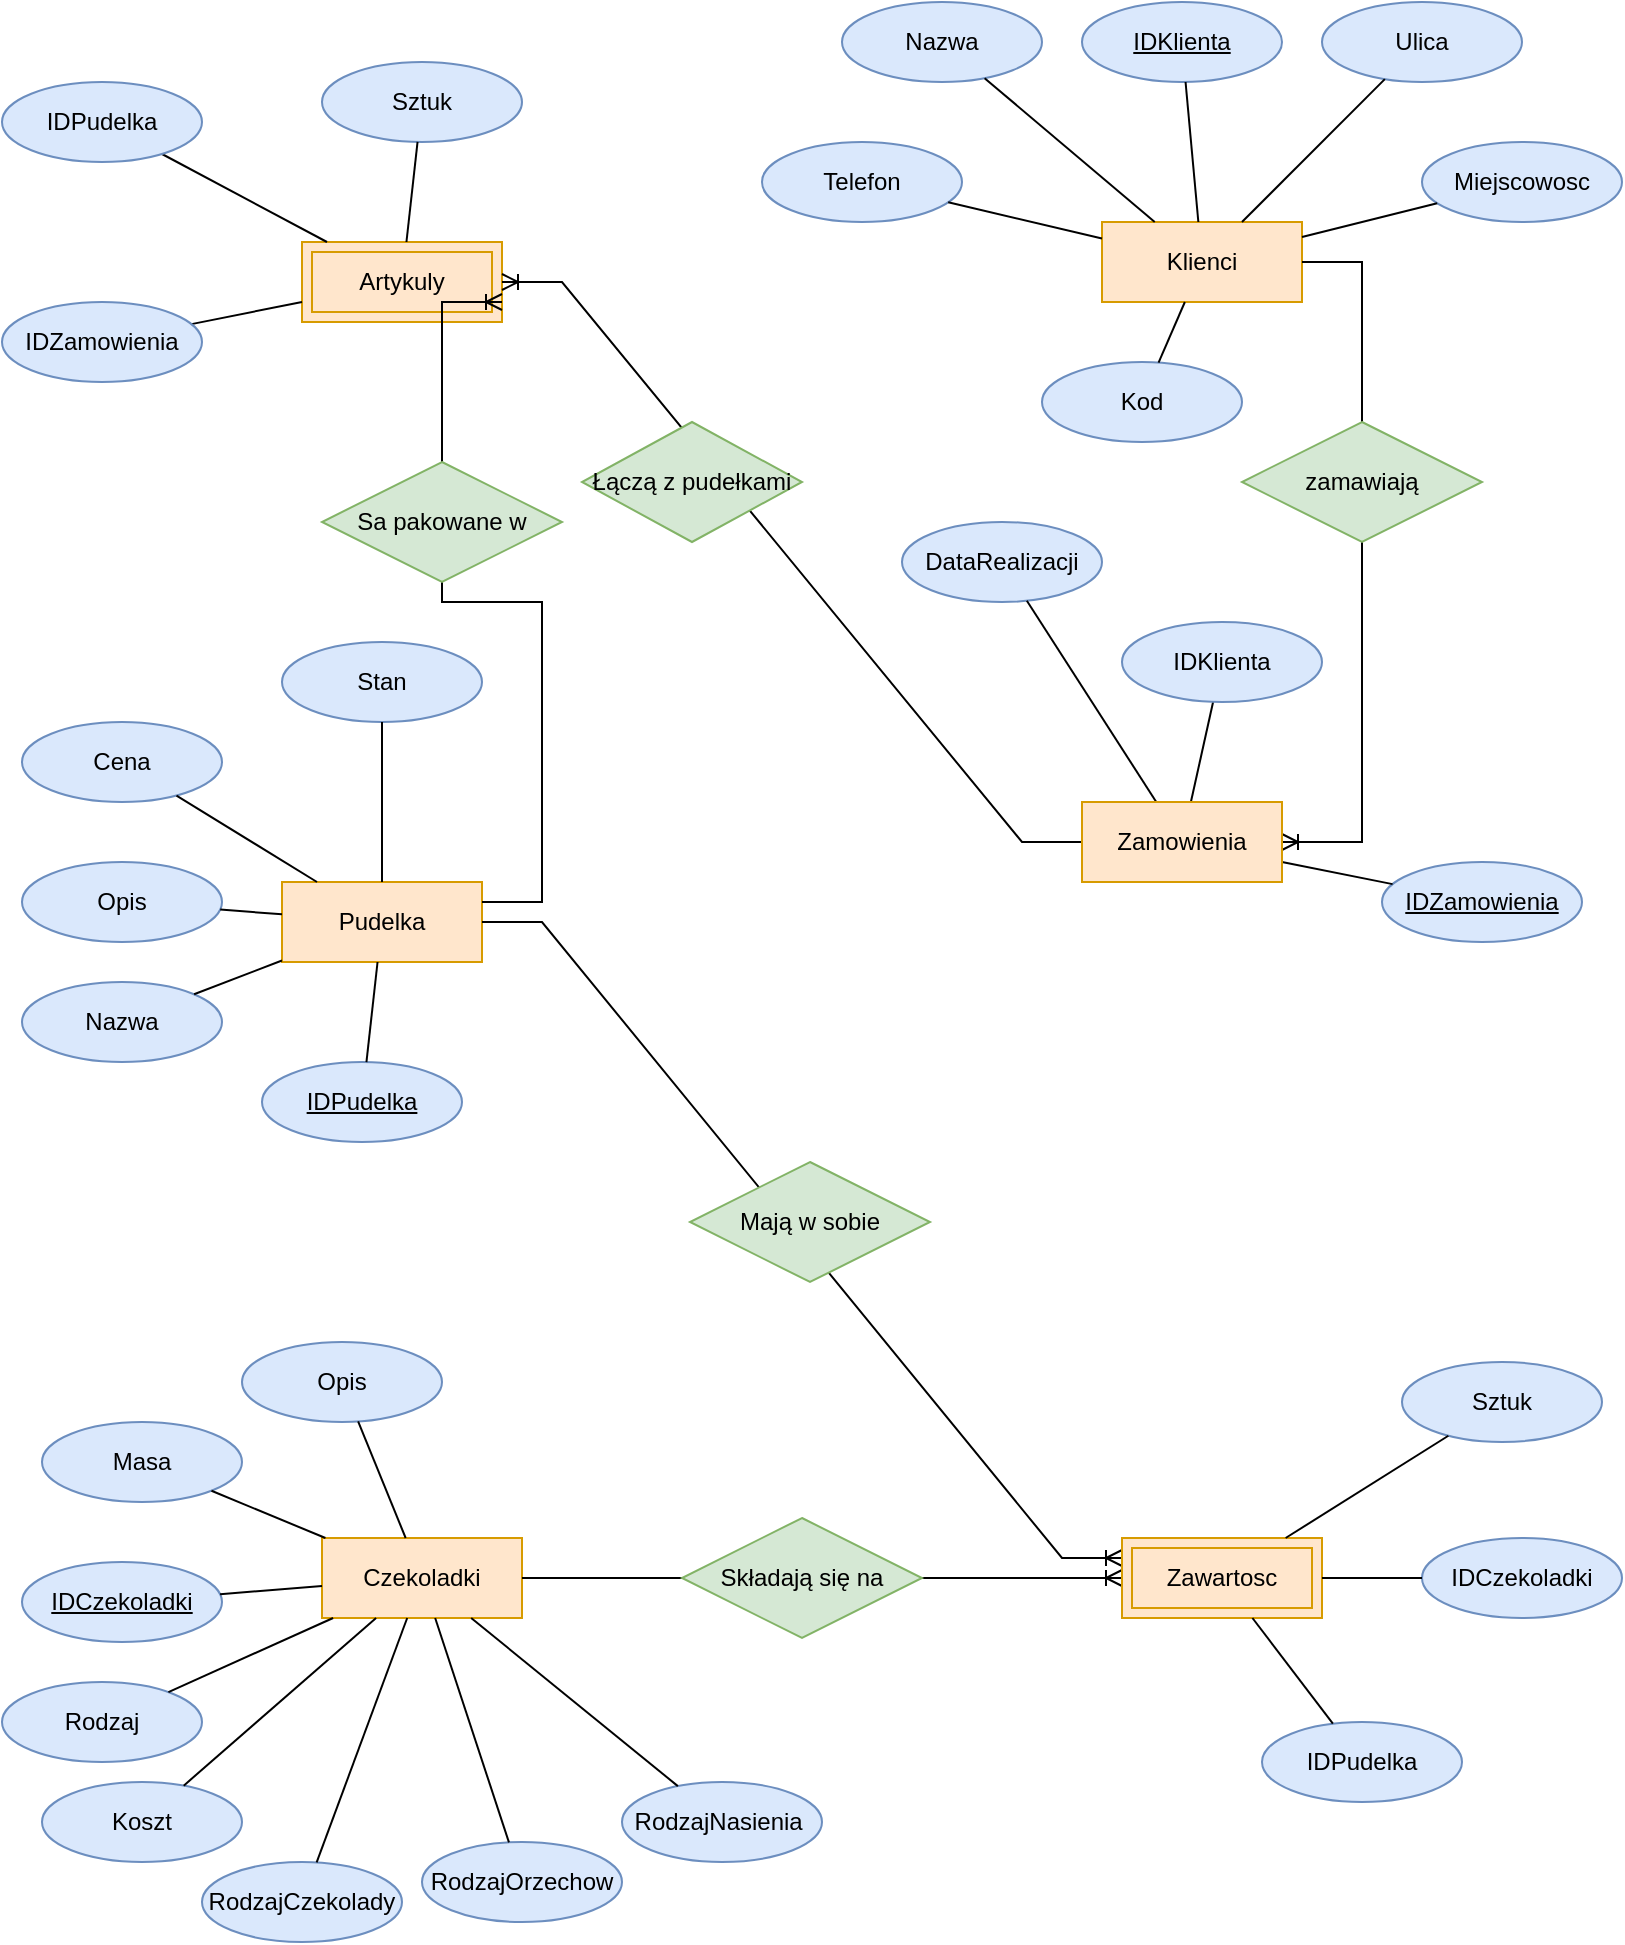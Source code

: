 <mxfile version="22.0.2" type="device">
  <diagram name="Strona-1" id="HQk_NAr-7VYPY3NPSf8j">
    <mxGraphModel dx="1295" dy="758" grid="1" gridSize="10" guides="1" tooltips="1" connect="1" arrows="1" fold="1" page="1" pageScale="1" pageWidth="827" pageHeight="1169" math="0" shadow="0">
      <root>
        <mxCell id="0" />
        <mxCell id="1" parent="0" />
        <mxCell id="fDg9fR9CH7GSIyTaq-c--17" value="Klienci" style="whiteSpace=wrap;html=1;align=center;fillColor=#ffe6cc;strokeColor=#d79b00;" parent="1" vertex="1">
          <mxGeometry x="560" y="130" width="100" height="40" as="geometry" />
        </mxCell>
        <mxCell id="fDg9fR9CH7GSIyTaq-c--18" value="Czekoladki" style="whiteSpace=wrap;html=1;align=center;fillColor=#ffe6cc;strokeColor=#d79b00;" parent="1" vertex="1">
          <mxGeometry x="170" y="788" width="100" height="40" as="geometry" />
        </mxCell>
        <mxCell id="fDg9fR9CH7GSIyTaq-c--19" value="Pudelka" style="whiteSpace=wrap;html=1;align=center;fillColor=#ffe6cc;strokeColor=#d79b00;" parent="1" vertex="1">
          <mxGeometry x="150" y="460" width="100" height="40" as="geometry" />
        </mxCell>
        <mxCell id="fDg9fR9CH7GSIyTaq-c--26" value="Rodzaj" style="ellipse;whiteSpace=wrap;html=1;align=center;fillColor=#dae8fc;strokeColor=#6c8ebf;" parent="1" vertex="1">
          <mxGeometry x="10" y="860" width="100" height="40" as="geometry" />
        </mxCell>
        <mxCell id="fDg9fR9CH7GSIyTaq-c--27" value="Sztuk" style="ellipse;whiteSpace=wrap;html=1;align=center;fillColor=#dae8fc;strokeColor=#6c8ebf;" parent="1" vertex="1">
          <mxGeometry x="170" y="50" width="100" height="40" as="geometry" />
        </mxCell>
        <mxCell id="fDg9fR9CH7GSIyTaq-c--28" value="IDCzekoladki" style="ellipse;whiteSpace=wrap;html=1;align=center;fontStyle=4;fillColor=#dae8fc;strokeColor=#6c8ebf;" parent="1" vertex="1">
          <mxGeometry x="20" y="800" width="100" height="40" as="geometry" />
        </mxCell>
        <mxCell id="fDg9fR9CH7GSIyTaq-c--38" value="RodzajCzekolady" style="ellipse;whiteSpace=wrap;html=1;align=center;fillColor=#dae8fc;strokeColor=#6c8ebf;" parent="1" vertex="1">
          <mxGeometry x="110" y="950" width="100" height="40" as="geometry" />
        </mxCell>
        <mxCell id="fDg9fR9CH7GSIyTaq-c--39" value="" style="endArrow=none;html=1;rounded=0;" parent="1" source="fDg9fR9CH7GSIyTaq-c--18" target="fDg9fR9CH7GSIyTaq-c--26" edge="1">
          <mxGeometry relative="1" as="geometry">
            <mxPoint x="410" y="710" as="sourcePoint" />
            <mxPoint x="570" y="710" as="targetPoint" />
          </mxGeometry>
        </mxCell>
        <mxCell id="fDg9fR9CH7GSIyTaq-c--40" value="" style="endArrow=none;html=1;rounded=0;" parent="1" source="fDg9fR9CH7GSIyTaq-c--18" target="fDg9fR9CH7GSIyTaq-c--38" edge="1">
          <mxGeometry relative="1" as="geometry">
            <mxPoint x="410" y="710" as="sourcePoint" />
            <mxPoint x="570" y="710" as="targetPoint" />
          </mxGeometry>
        </mxCell>
        <mxCell id="fDg9fR9CH7GSIyTaq-c--41" value="RodzajOrzechow" style="ellipse;whiteSpace=wrap;html=1;align=center;fillColor=#dae8fc;strokeColor=#6c8ebf;" parent="1" vertex="1">
          <mxGeometry x="220" y="940" width="100" height="40" as="geometry" />
        </mxCell>
        <mxCell id="fDg9fR9CH7GSIyTaq-c--42" value="RodzajNasienia&amp;nbsp;" style="ellipse;whiteSpace=wrap;html=1;align=center;fillColor=#dae8fc;strokeColor=#6c8ebf;" parent="1" vertex="1">
          <mxGeometry x="320" y="910" width="100" height="40" as="geometry" />
        </mxCell>
        <mxCell id="fDg9fR9CH7GSIyTaq-c--43" value="Opis" style="ellipse;whiteSpace=wrap;html=1;align=center;fillColor=#dae8fc;strokeColor=#6c8ebf;" parent="1" vertex="1">
          <mxGeometry x="130" y="690" width="100" height="40" as="geometry" />
        </mxCell>
        <mxCell id="fDg9fR9CH7GSIyTaq-c--44" value="Masa" style="ellipse;whiteSpace=wrap;html=1;align=center;fillColor=#dae8fc;strokeColor=#6c8ebf;" parent="1" vertex="1">
          <mxGeometry x="30" y="730" width="100" height="40" as="geometry" />
        </mxCell>
        <mxCell id="fDg9fR9CH7GSIyTaq-c--45" value="Koszt" style="ellipse;whiteSpace=wrap;html=1;align=center;fillColor=#dae8fc;strokeColor=#6c8ebf;" parent="1" vertex="1">
          <mxGeometry x="30" y="910" width="100" height="40" as="geometry" />
        </mxCell>
        <mxCell id="fDg9fR9CH7GSIyTaq-c--46" value="Nazwa" style="ellipse;whiteSpace=wrap;html=1;align=center;fillColor=#dae8fc;strokeColor=#6c8ebf;" parent="1" vertex="1">
          <mxGeometry x="430" y="20" width="100" height="40" as="geometry" />
        </mxCell>
        <mxCell id="fDg9fR9CH7GSIyTaq-c--48" value="IDKlienta" style="ellipse;whiteSpace=wrap;html=1;align=center;fontStyle=4;fillColor=#dae8fc;strokeColor=#6c8ebf;" parent="1" vertex="1">
          <mxGeometry x="550" y="20" width="100" height="40" as="geometry" />
        </mxCell>
        <mxCell id="fDg9fR9CH7GSIyTaq-c--49" value="Ulica" style="ellipse;whiteSpace=wrap;html=1;align=center;fillColor=#dae8fc;strokeColor=#6c8ebf;" parent="1" vertex="1">
          <mxGeometry x="670" y="20" width="100" height="40" as="geometry" />
        </mxCell>
        <mxCell id="fDg9fR9CH7GSIyTaq-c--50" value="Miejscowosc" style="ellipse;whiteSpace=wrap;html=1;align=center;fillColor=#dae8fc;strokeColor=#6c8ebf;" parent="1" vertex="1">
          <mxGeometry x="720" y="90" width="100" height="40" as="geometry" />
        </mxCell>
        <mxCell id="fDg9fR9CH7GSIyTaq-c--51" value="Telefon" style="ellipse;whiteSpace=wrap;html=1;align=center;fillColor=#dae8fc;strokeColor=#6c8ebf;" parent="1" vertex="1">
          <mxGeometry x="390" y="90" width="100" height="40" as="geometry" />
        </mxCell>
        <mxCell id="fDg9fR9CH7GSIyTaq-c--52" value="Kod" style="ellipse;whiteSpace=wrap;html=1;align=center;fillColor=#dae8fc;strokeColor=#6c8ebf;" parent="1" vertex="1">
          <mxGeometry x="530" y="200" width="100" height="40" as="geometry" />
        </mxCell>
        <mxCell id="fDg9fR9CH7GSIyTaq-c--53" value="Stan" style="ellipse;whiteSpace=wrap;html=1;align=center;fillColor=#dae8fc;strokeColor=#6c8ebf;" parent="1" vertex="1">
          <mxGeometry x="150" y="340" width="100" height="40" as="geometry" />
        </mxCell>
        <mxCell id="fDg9fR9CH7GSIyTaq-c--54" value="IDPudelka" style="ellipse;whiteSpace=wrap;html=1;align=center;fontStyle=4;fillColor=#dae8fc;strokeColor=#6c8ebf;" parent="1" vertex="1">
          <mxGeometry x="140" y="550" width="100" height="40" as="geometry" />
        </mxCell>
        <mxCell id="fDg9fR9CH7GSIyTaq-c--55" value="Nazwa" style="ellipse;whiteSpace=wrap;html=1;align=center;fillColor=#dae8fc;strokeColor=#6c8ebf;" parent="1" vertex="1">
          <mxGeometry x="20" y="510" width="100" height="40" as="geometry" />
        </mxCell>
        <mxCell id="fDg9fR9CH7GSIyTaq-c--56" value="Opis" style="ellipse;whiteSpace=wrap;html=1;align=center;fillColor=#dae8fc;strokeColor=#6c8ebf;" parent="1" vertex="1">
          <mxGeometry x="20" y="450" width="100" height="40" as="geometry" />
        </mxCell>
        <mxCell id="fDg9fR9CH7GSIyTaq-c--57" value="Cena" style="ellipse;whiteSpace=wrap;html=1;align=center;fillColor=#dae8fc;strokeColor=#6c8ebf;" parent="1" vertex="1">
          <mxGeometry x="20" y="380" width="100" height="40" as="geometry" />
        </mxCell>
        <mxCell id="fDg9fR9CH7GSIyTaq-c--58" style="edgeStyle=orthogonalEdgeStyle;rounded=0;orthogonalLoop=1;jettySize=auto;html=1;exitX=0.5;exitY=1;exitDx=0;exitDy=0;" parent="1" source="fDg9fR9CH7GSIyTaq-c--56" target="fDg9fR9CH7GSIyTaq-c--56" edge="1">
          <mxGeometry relative="1" as="geometry" />
        </mxCell>
        <mxCell id="fDg9fR9CH7GSIyTaq-c--59" value="IDZamowienia" style="ellipse;whiteSpace=wrap;html=1;align=center;fontStyle=4;fillColor=#dae8fc;strokeColor=#6c8ebf;" parent="1" vertex="1">
          <mxGeometry x="700" y="450" width="100" height="40" as="geometry" />
        </mxCell>
        <mxCell id="fDg9fR9CH7GSIyTaq-c--60" value="DataRealizacji" style="ellipse;whiteSpace=wrap;html=1;align=center;fillColor=#dae8fc;strokeColor=#6c8ebf;" parent="1" vertex="1">
          <mxGeometry x="460" y="280" width="100" height="40" as="geometry" />
        </mxCell>
        <mxCell id="fDg9fR9CH7GSIyTaq-c--65" value="Sztuk" style="ellipse;whiteSpace=wrap;html=1;align=center;fillColor=#dae8fc;strokeColor=#6c8ebf;" parent="1" vertex="1">
          <mxGeometry x="710" y="700" width="100" height="40" as="geometry" />
        </mxCell>
        <mxCell id="fDg9fR9CH7GSIyTaq-c--68" value="Artykuly" style="shape=ext;margin=3;double=1;whiteSpace=wrap;html=1;align=center;fillColor=#ffe6cc;strokeColor=#d79b00;" parent="1" vertex="1">
          <mxGeometry x="160" y="140" width="100" height="40" as="geometry" />
        </mxCell>
        <mxCell id="fDg9fR9CH7GSIyTaq-c--70" value="" style="endArrow=none;html=1;rounded=0;" parent="1" source="fDg9fR9CH7GSIyTaq-c--19" target="fDg9fR9CH7GSIyTaq-c--57" edge="1">
          <mxGeometry relative="1" as="geometry">
            <mxPoint x="300" y="300" as="sourcePoint" />
            <mxPoint x="460" y="300" as="targetPoint" />
          </mxGeometry>
        </mxCell>
        <mxCell id="fDg9fR9CH7GSIyTaq-c--71" value="" style="endArrow=none;html=1;rounded=0;" parent="1" source="fDg9fR9CH7GSIyTaq-c--53" target="fDg9fR9CH7GSIyTaq-c--19" edge="1">
          <mxGeometry relative="1" as="geometry">
            <mxPoint x="300" y="300" as="sourcePoint" />
            <mxPoint x="460" y="300" as="targetPoint" />
          </mxGeometry>
        </mxCell>
        <mxCell id="fDg9fR9CH7GSIyTaq-c--73" value="" style="endArrow=none;html=1;rounded=0;" parent="1" source="fDg9fR9CH7GSIyTaq-c--52" target="fDg9fR9CH7GSIyTaq-c--17" edge="1">
          <mxGeometry relative="1" as="geometry">
            <mxPoint x="300" y="300" as="sourcePoint" />
            <mxPoint x="460" y="300" as="targetPoint" />
          </mxGeometry>
        </mxCell>
        <mxCell id="fDg9fR9CH7GSIyTaq-c--74" value="" style="endArrow=none;html=1;rounded=0;" parent="1" source="fDg9fR9CH7GSIyTaq-c--50" target="fDg9fR9CH7GSIyTaq-c--17" edge="1">
          <mxGeometry relative="1" as="geometry">
            <mxPoint x="300" y="300" as="sourcePoint" />
            <mxPoint x="460" y="300" as="targetPoint" />
          </mxGeometry>
        </mxCell>
        <mxCell id="fDg9fR9CH7GSIyTaq-c--75" value="" style="endArrow=none;html=1;rounded=0;" parent="1" source="fDg9fR9CH7GSIyTaq-c--49" target="fDg9fR9CH7GSIyTaq-c--17" edge="1">
          <mxGeometry relative="1" as="geometry">
            <mxPoint x="300" y="300" as="sourcePoint" />
            <mxPoint x="460" y="300" as="targetPoint" />
          </mxGeometry>
        </mxCell>
        <mxCell id="fDg9fR9CH7GSIyTaq-c--76" value="" style="endArrow=none;html=1;rounded=0;" parent="1" source="fDg9fR9CH7GSIyTaq-c--48" target="fDg9fR9CH7GSIyTaq-c--17" edge="1">
          <mxGeometry relative="1" as="geometry">
            <mxPoint x="300" y="300" as="sourcePoint" />
            <mxPoint x="460" y="300" as="targetPoint" />
          </mxGeometry>
        </mxCell>
        <mxCell id="fDg9fR9CH7GSIyTaq-c--77" value="" style="endArrow=none;html=1;rounded=0;" parent="1" source="fDg9fR9CH7GSIyTaq-c--46" target="fDg9fR9CH7GSIyTaq-c--17" edge="1">
          <mxGeometry relative="1" as="geometry">
            <mxPoint x="300" y="300" as="sourcePoint" />
            <mxPoint x="460" y="300" as="targetPoint" />
          </mxGeometry>
        </mxCell>
        <mxCell id="fDg9fR9CH7GSIyTaq-c--78" value="" style="endArrow=none;html=1;rounded=0;" parent="1" source="fDg9fR9CH7GSIyTaq-c--17" target="fDg9fR9CH7GSIyTaq-c--51" edge="1">
          <mxGeometry relative="1" as="geometry">
            <mxPoint x="300" y="300" as="sourcePoint" />
            <mxPoint x="460" y="300" as="targetPoint" />
          </mxGeometry>
        </mxCell>
        <mxCell id="fDg9fR9CH7GSIyTaq-c--79" value="" style="endArrow=none;html=1;rounded=0;" parent="1" source="fDg9fR9CH7GSIyTaq-c--68" target="h8aALMjT6Rtvr6aibmoU-8" edge="1">
          <mxGeometry relative="1" as="geometry">
            <mxPoint x="300" y="300" as="sourcePoint" />
            <mxPoint x="96.415" y="86.981" as="targetPoint" />
          </mxGeometry>
        </mxCell>
        <mxCell id="fDg9fR9CH7GSIyTaq-c--80" value="" style="endArrow=none;html=1;rounded=0;" parent="1" source="fDg9fR9CH7GSIyTaq-c--68" target="fDg9fR9CH7GSIyTaq-c--27" edge="1">
          <mxGeometry relative="1" as="geometry">
            <mxPoint x="300" y="300" as="sourcePoint" />
            <mxPoint x="460" y="300" as="targetPoint" />
          </mxGeometry>
        </mxCell>
        <mxCell id="fDg9fR9CH7GSIyTaq-c--81" value="" style="endArrow=none;html=1;rounded=0;" parent="1" source="fDg9fR9CH7GSIyTaq-c--68" target="h8aALMjT6Rtvr6aibmoU-9" edge="1">
          <mxGeometry relative="1" as="geometry">
            <mxPoint x="300" y="300" as="sourcePoint" />
            <mxPoint x="116.816" y="173.978" as="targetPoint" />
          </mxGeometry>
        </mxCell>
        <mxCell id="fDg9fR9CH7GSIyTaq-c--82" value="" style="edgeStyle=entityRelationEdgeStyle;fontSize=12;html=1;endArrow=ERoneToMany;rounded=0;" parent="1" source="fDg9fR9CH7GSIyTaq-c--17" target="h8aALMjT6Rtvr6aibmoU-1" edge="1">
          <mxGeometry width="100" height="100" relative="1" as="geometry">
            <mxPoint x="330" y="330" as="sourcePoint" />
            <mxPoint x="670" y="420" as="targetPoint" />
          </mxGeometry>
        </mxCell>
        <mxCell id="fDg9fR9CH7GSIyTaq-c--83" value="" style="endArrow=none;html=1;rounded=0;" parent="1" source="fDg9fR9CH7GSIyTaq-c--59" target="h8aALMjT6Rtvr6aibmoU-1" edge="1">
          <mxGeometry relative="1" as="geometry">
            <mxPoint x="340" y="480" as="sourcePoint" />
            <mxPoint x="670" y="427.143" as="targetPoint" />
          </mxGeometry>
        </mxCell>
        <mxCell id="fDg9fR9CH7GSIyTaq-c--84" value="" style="endArrow=none;html=1;rounded=0;" parent="1" source="fDg9fR9CH7GSIyTaq-c--60" target="h8aALMjT6Rtvr6aibmoU-1" edge="1">
          <mxGeometry relative="1" as="geometry">
            <mxPoint x="340" y="480" as="sourcePoint" />
            <mxPoint x="601.667" y="400" as="targetPoint" />
          </mxGeometry>
        </mxCell>
        <mxCell id="fDg9fR9CH7GSIyTaq-c--85" value="" style="endArrow=none;html=1;rounded=0;" parent="1" source="h8aALMjT6Rtvr6aibmoU-1" target="h8aALMjT6Rtvr6aibmoU-7" edge="1">
          <mxGeometry relative="1" as="geometry">
            <mxPoint x="617.5" y="400" as="sourcePoint" />
            <mxPoint x="608.002" y="359.984" as="targetPoint" />
          </mxGeometry>
        </mxCell>
        <mxCell id="fDg9fR9CH7GSIyTaq-c--86" value="" style="edgeStyle=entityRelationEdgeStyle;fontSize=12;html=1;endArrow=ERoneToMany;rounded=0;entryX=0;entryY=0.25;entryDx=0;entryDy=0;" parent="1" source="fDg9fR9CH7GSIyTaq-c--19" target="h8aALMjT6Rtvr6aibmoU-3" edge="1">
          <mxGeometry width="100" height="100" relative="1" as="geometry">
            <mxPoint x="460" y="650" as="sourcePoint" />
            <mxPoint x="570" y="800" as="targetPoint" />
          </mxGeometry>
        </mxCell>
        <mxCell id="fDg9fR9CH7GSIyTaq-c--88" value="" style="edgeStyle=entityRelationEdgeStyle;fontSize=12;html=1;endArrow=ERoneToMany;rounded=0;" parent="1" source="fDg9fR9CH7GSIyTaq-c--18" target="h8aALMjT6Rtvr6aibmoU-3" edge="1">
          <mxGeometry width="100" height="100" relative="1" as="geometry">
            <mxPoint x="280" y="828" as="sourcePoint" />
            <mxPoint x="580" y="818" as="targetPoint" />
            <Array as="points">
              <mxPoint x="570" y="828" />
            </Array>
          </mxGeometry>
        </mxCell>
        <mxCell id="fDg9fR9CH7GSIyTaq-c--90" value="" style="endArrow=none;html=1;rounded=0;" parent="1" source="fDg9fR9CH7GSIyTaq-c--19" target="fDg9fR9CH7GSIyTaq-c--54" edge="1">
          <mxGeometry relative="1" as="geometry">
            <mxPoint x="340" y="360" as="sourcePoint" />
            <mxPoint x="500" y="360" as="targetPoint" />
          </mxGeometry>
        </mxCell>
        <mxCell id="fDg9fR9CH7GSIyTaq-c--91" value="" style="endArrow=none;html=1;rounded=0;" parent="1" source="fDg9fR9CH7GSIyTaq-c--19" target="fDg9fR9CH7GSIyTaq-c--55" edge="1">
          <mxGeometry relative="1" as="geometry">
            <mxPoint x="340" y="360" as="sourcePoint" />
            <mxPoint x="500" y="360" as="targetPoint" />
          </mxGeometry>
        </mxCell>
        <mxCell id="fDg9fR9CH7GSIyTaq-c--92" value="" style="endArrow=none;html=1;rounded=0;" parent="1" source="fDg9fR9CH7GSIyTaq-c--19" target="fDg9fR9CH7GSIyTaq-c--56" edge="1">
          <mxGeometry relative="1" as="geometry">
            <mxPoint x="340" y="360" as="sourcePoint" />
            <mxPoint x="500" y="360" as="targetPoint" />
          </mxGeometry>
        </mxCell>
        <mxCell id="fDg9fR9CH7GSIyTaq-c--93" value="" style="edgeStyle=entityRelationEdgeStyle;fontSize=12;html=1;endArrow=ERoneToMany;rounded=0;exitX=0;exitY=0.5;exitDx=0;exitDy=0;" parent="1" source="h8aALMjT6Rtvr6aibmoU-1" target="fDg9fR9CH7GSIyTaq-c--68" edge="1">
          <mxGeometry width="100" height="100" relative="1" as="geometry">
            <mxPoint x="570" y="420" as="sourcePoint" />
            <mxPoint x="470" y="270" as="targetPoint" />
          </mxGeometry>
        </mxCell>
        <mxCell id="fDg9fR9CH7GSIyTaq-c--94" value="zamawiają" style="shape=rhombus;perimeter=rhombusPerimeter;whiteSpace=wrap;html=1;align=center;fillColor=#d5e8d4;strokeColor=#82b366;" parent="1" vertex="1">
          <mxGeometry x="630" y="230" width="120" height="60" as="geometry" />
        </mxCell>
        <mxCell id="h8aALMjT6Rtvr6aibmoU-3" value="Zawartosc" style="shape=ext;margin=3;double=1;whiteSpace=wrap;html=1;align=center;fillColor=#ffe6cc;strokeColor=#d79b00;" parent="1" vertex="1">
          <mxGeometry x="570" y="788" width="100" height="40" as="geometry" />
        </mxCell>
        <mxCell id="h8aALMjT6Rtvr6aibmoU-1" value="Zamowienia" style="whiteSpace=wrap;html=1;align=center;fillColor=#ffe6cc;strokeColor=#d79b00;" parent="1" vertex="1">
          <mxGeometry x="550" y="420" width="100" height="40" as="geometry" />
        </mxCell>
        <mxCell id="h8aALMjT6Rtvr6aibmoU-7" value="IDKlienta" style="ellipse;whiteSpace=wrap;html=1;align=center;fillColor=#dae8fc;strokeColor=#6c8ebf;" parent="1" vertex="1">
          <mxGeometry x="570" y="330" width="100" height="40" as="geometry" />
        </mxCell>
        <mxCell id="h8aALMjT6Rtvr6aibmoU-8" value="IDPudelka" style="ellipse;whiteSpace=wrap;html=1;align=center;fillColor=#dae8fc;strokeColor=#6c8ebf;" parent="1" vertex="1">
          <mxGeometry x="10" y="60" width="100" height="40" as="geometry" />
        </mxCell>
        <mxCell id="h8aALMjT6Rtvr6aibmoU-9" value="IDZamowienia" style="ellipse;whiteSpace=wrap;html=1;align=center;fillColor=#dae8fc;strokeColor=#6c8ebf;" parent="1" vertex="1">
          <mxGeometry x="10" y="170" width="100" height="40" as="geometry" />
        </mxCell>
        <mxCell id="h8aALMjT6Rtvr6aibmoU-11" value="Łączą z pudełkami" style="shape=rhombus;perimeter=rhombusPerimeter;whiteSpace=wrap;html=1;align=center;fillColor=#d5e8d4;strokeColor=#82b366;" parent="1" vertex="1">
          <mxGeometry x="300" y="230" width="110" height="60" as="geometry" />
        </mxCell>
        <mxCell id="h8aALMjT6Rtvr6aibmoU-13" value="" style="edgeStyle=entityRelationEdgeStyle;fontSize=12;html=1;endArrow=ERoneToMany;rounded=0;entryX=1;entryY=0.75;entryDx=0;entryDy=0;exitX=1;exitY=0.25;exitDx=0;exitDy=0;" parent="1" source="fDg9fR9CH7GSIyTaq-c--19" target="fDg9fR9CH7GSIyTaq-c--68" edge="1">
          <mxGeometry width="100" height="100" relative="1" as="geometry">
            <mxPoint x="240" y="250" as="sourcePoint" />
            <mxPoint x="460" y="190" as="targetPoint" />
          </mxGeometry>
        </mxCell>
        <mxCell id="h8aALMjT6Rtvr6aibmoU-16" value="" style="endArrow=none;html=1;rounded=0;" parent="1" source="fDg9fR9CH7GSIyTaq-c--18" target="fDg9fR9CH7GSIyTaq-c--43" edge="1">
          <mxGeometry relative="1" as="geometry">
            <mxPoint x="330" y="760" as="sourcePoint" />
            <mxPoint x="490" y="760" as="targetPoint" />
          </mxGeometry>
        </mxCell>
        <mxCell id="h8aALMjT6Rtvr6aibmoU-17" value="" style="endArrow=none;html=1;rounded=0;" parent="1" source="fDg9fR9CH7GSIyTaq-c--18" target="fDg9fR9CH7GSIyTaq-c--44" edge="1">
          <mxGeometry relative="1" as="geometry">
            <mxPoint x="330" y="760" as="sourcePoint" />
            <mxPoint x="490" y="760" as="targetPoint" />
          </mxGeometry>
        </mxCell>
        <mxCell id="h8aALMjT6Rtvr6aibmoU-18" value="" style="endArrow=none;html=1;rounded=0;" parent="1" source="fDg9fR9CH7GSIyTaq-c--18" target="fDg9fR9CH7GSIyTaq-c--41" edge="1">
          <mxGeometry relative="1" as="geometry">
            <mxPoint x="340" y="750" as="sourcePoint" />
            <mxPoint x="500" y="750" as="targetPoint" />
          </mxGeometry>
        </mxCell>
        <mxCell id="h8aALMjT6Rtvr6aibmoU-19" value="" style="endArrow=none;html=1;rounded=0;" parent="1" source="fDg9fR9CH7GSIyTaq-c--18" target="fDg9fR9CH7GSIyTaq-c--28" edge="1">
          <mxGeometry relative="1" as="geometry">
            <mxPoint x="340" y="750" as="sourcePoint" />
            <mxPoint x="500" y="750" as="targetPoint" />
          </mxGeometry>
        </mxCell>
        <mxCell id="h8aALMjT6Rtvr6aibmoU-20" value="" style="endArrow=none;html=1;rounded=0;" parent="1" source="fDg9fR9CH7GSIyTaq-c--18" target="fDg9fR9CH7GSIyTaq-c--42" edge="1">
          <mxGeometry relative="1" as="geometry">
            <mxPoint x="340" y="750" as="sourcePoint" />
            <mxPoint x="500" y="750" as="targetPoint" />
          </mxGeometry>
        </mxCell>
        <mxCell id="h8aALMjT6Rtvr6aibmoU-21" value="" style="endArrow=none;html=1;rounded=0;" parent="1" source="fDg9fR9CH7GSIyTaq-c--18" target="fDg9fR9CH7GSIyTaq-c--45" edge="1">
          <mxGeometry relative="1" as="geometry">
            <mxPoint x="340" y="750" as="sourcePoint" />
            <mxPoint x="500" y="750" as="targetPoint" />
          </mxGeometry>
        </mxCell>
        <mxCell id="h8aALMjT6Rtvr6aibmoU-22" value="" style="endArrow=none;html=1;rounded=0;" parent="1" source="fDg9fR9CH7GSIyTaq-c--65" target="h8aALMjT6Rtvr6aibmoU-3" edge="1">
          <mxGeometry relative="1" as="geometry">
            <mxPoint x="340" y="750" as="sourcePoint" />
            <mxPoint x="500" y="750" as="targetPoint" />
          </mxGeometry>
        </mxCell>
        <mxCell id="h8aALMjT6Rtvr6aibmoU-23" value="IDPudelka" style="ellipse;whiteSpace=wrap;html=1;align=center;fillColor=#dae8fc;strokeColor=#6c8ebf;" parent="1" vertex="1">
          <mxGeometry x="640" y="880" width="100" height="40" as="geometry" />
        </mxCell>
        <mxCell id="h8aALMjT6Rtvr6aibmoU-24" value="IDCzekoladki" style="ellipse;whiteSpace=wrap;html=1;align=center;fillColor=#dae8fc;strokeColor=#6c8ebf;" parent="1" vertex="1">
          <mxGeometry x="720" y="788" width="100" height="40" as="geometry" />
        </mxCell>
        <mxCell id="h8aALMjT6Rtvr6aibmoU-25" value="" style="endArrow=none;html=1;rounded=0;" parent="1" source="h8aALMjT6Rtvr6aibmoU-24" target="h8aALMjT6Rtvr6aibmoU-3" edge="1">
          <mxGeometry relative="1" as="geometry">
            <mxPoint x="340" y="750" as="sourcePoint" />
            <mxPoint x="500" y="750" as="targetPoint" />
          </mxGeometry>
        </mxCell>
        <mxCell id="h8aALMjT6Rtvr6aibmoU-26" value="" style="endArrow=none;html=1;rounded=0;" parent="1" source="h8aALMjT6Rtvr6aibmoU-3" target="h8aALMjT6Rtvr6aibmoU-23" edge="1">
          <mxGeometry relative="1" as="geometry">
            <mxPoint x="340" y="750" as="sourcePoint" />
            <mxPoint x="500" y="750" as="targetPoint" />
          </mxGeometry>
        </mxCell>
        <mxCell id="h8aALMjT6Rtvr6aibmoU-29" value="Mają w sobie" style="shape=rhombus;perimeter=rhombusPerimeter;whiteSpace=wrap;html=1;align=center;fillColor=#d5e8d4;strokeColor=#82b366;" parent="1" vertex="1">
          <mxGeometry x="354" y="600" width="120" height="60" as="geometry" />
        </mxCell>
        <mxCell id="h8aALMjT6Rtvr6aibmoU-30" value="Sa pakowane w" style="shape=rhombus;perimeter=rhombusPerimeter;whiteSpace=wrap;html=1;align=center;fillColor=#d5e8d4;strokeColor=#82b366;" parent="1" vertex="1">
          <mxGeometry x="170" y="250" width="120" height="60" as="geometry" />
        </mxCell>
        <mxCell id="h8aALMjT6Rtvr6aibmoU-31" value="Składają się na" style="shape=rhombus;perimeter=rhombusPerimeter;whiteSpace=wrap;html=1;align=center;fillColor=#d5e8d4;strokeColor=#82b366;" parent="1" vertex="1">
          <mxGeometry x="350" y="778" width="120" height="60" as="geometry" />
        </mxCell>
      </root>
    </mxGraphModel>
  </diagram>
</mxfile>
